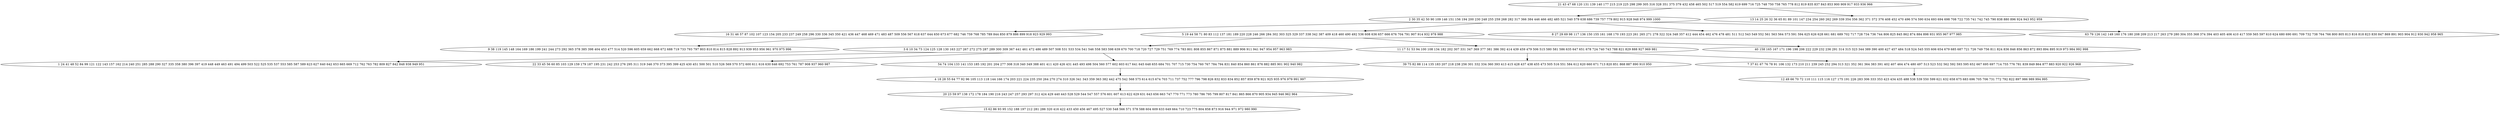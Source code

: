 digraph true_tree {
	"0" -> "1"
	"0" -> "2"
	"1" -> "3"
	"1" -> "4"
	"1" -> "5"
	"4" -> "6"
	"1" -> "7"
	"6" -> "8"
	"6" -> "9"
	"4" -> "10"
	"3" -> "11"
	"10" -> "12"
	"4" -> "13"
	"6" -> "14"
	"10" -> "15"
	"14" -> "16"
	"15" -> "17"
	"16" -> "18"
	"18" -> "19"
	"0" [label="21 43 47 68 120 131 139 140 177 215 219 225 298 299 305 316 328 351 375 379 432 458 465 502 517 519 554 582 619 699 716 725 748 750 758 765 778 812 819 835 837 843 853 900 909 917 933 936 966"];
	"1" [label="2 30 35 42 50 90 109 146 151 156 194 200 230 248 255 259 268 282 317 366 384 446 466 482 485 521 540 579 638 686 739 757 779 802 915 928 948 974 999 1000"];
	"2" [label="13 14 25 26 32 36 65 81 89 101 147 234 254 260 262 269 339 354 356 362 371 372 376 408 452 470 496 574 590 634 693 694 698 708 722 735 741 742 745 790 838 880 896 924 943 952 959"];
	"3" [label="16 31 46 57 87 102 107 123 154 205 233 237 249 258 296 330 336 345 350 421 436 447 468 469 471 483 487 509 556 567 618 637 644 650 673 677 682 746 759 768 785 789 844 850 879 886 899 918 923 929 993"];
	"4" [label="5 19 44 58 71 80 83 112 137 181 189 220 228 246 266 284 302 303 325 329 337 338 342 387 409 418 460 490 492 536 608 636 657 666 676 704 791 907 914 932 978 988"];
	"5" [label="8 27 29 69 98 117 136 150 155 161 168 170 193 223 261 265 271 278 322 324 348 357 412 444 454 462 476 478 481 511 512 543 549 552 561 563 564 573 591 594 625 626 628 661 681 689 702 717 728 734 736 744 806 825 845 862 874 884 898 931 955 967 977 985"];
	"6" [label="3 6 10 34 73 124 125 128 130 163 227 267 272 275 287 289 300 309 367 441 461 472 486 489 507 508 531 533 534 541 546 558 583 598 639 670 700 718 720 727 729 751 769 774 783 801 808 855 867 871 875 881 889 906 911 941 947 954 957 963 983"];
	"7" [label="63 79 126 142 149 160 176 180 208 209 213 217 263 279 280 304 355 368 374 394 403 405 406 410 417 559 565 597 610 624 680 690 691 709 732 738 764 766 800 805 813 816 818 823 830 847 869 891 903 904 912 930 942 958 965"];
	"8" [label="1 24 41 48 52 84 99 121 122 143 157 162 214 240 251 285 288 290 327 335 358 380 396 397 419 448 449 463 491 494 499 503 522 525 535 537 553 585 587 589 623 627 640 642 653 665 669 712 762 763 782 809 827 842 848 938 949 951"];
	"9" [label="22 33 45 56 60 85 103 129 159 179 187 195 231 242 253 276 295 311 319 346 370 373 395 399 425 430 451 500 501 510 526 569 570 572 600 611 616 630 646 692 753 761 787 908 937 960 987"];
	"10" [label="11 17 51 53 94 100 108 134 182 202 307 331 347 369 377 381 386 392 414 439 459 479 506 515 580 581 586 635 647 651 678 724 740 743 788 821 829 888 927 969 981"];
	"11" [label="9 38 119 145 148 164 169 186 199 241 244 273 292 365 378 385 398 404 453 477 514 520 596 605 659 662 668 672 688 719 733 793 797 803 810 814 815 828 892 913 939 953 956 961 970 975 996"];
	"12" [label="39 75 82 88 114 135 183 207 218 238 256 301 332 334 360 393 413 415 428 437 438 455 473 505 516 551 584 612 620 660 671 713 820 851 868 887 890 910 950"];
	"13" [label="40 158 165 167 171 196 198 206 222 229 232 236 291 314 315 323 344 389 390 400 427 457 484 518 524 545 555 606 654 679 685 687 721 726 749 756 811 824 836 846 856 863 872 893 894 895 919 973 984 992 998"];
	"14" [label="54 74 104 133 141 153 185 192 201 204 277 308 318 340 349 388 401 411 420 426 431 445 493 498 504 560 577 602 603 617 641 645 648 655 684 701 707 715 730 754 760 767 784 794 831 840 854 860 861 876 882 885 901 902 940 982"];
	"15" [label="7 37 61 67 76 78 91 106 132 173 210 211 239 245 252 294 313 321 352 361 364 383 391 402 407 464 474 480 497 513 523 532 562 592 593 595 652 667 695 697 714 755 776 781 839 849 864 877 883 920 922 926 968"];
	"16" [label="4 18 28 55 64 77 92 96 105 113 118 144 166 174 203 221 224 235 250 264 270 274 310 326 341 343 359 363 382 442 475 542 568 575 614 615 674 703 711 737 752 777 796 798 826 832 833 834 852 857 859 878 921 925 935 976 979 991 997"];
	"17" [label="12 49 66 70 72 110 111 115 116 127 175 191 226 283 306 333 353 423 434 435 488 538 539 550 599 621 632 658 675 683 696 705 706 731 772 792 822 897 986 989 994 995"];
	"18" [label="20 23 59 97 138 172 178 184 190 216 243 247 257 293 297 312 424 429 440 443 528 529 544 547 557 576 601 607 613 622 629 631 643 656 663 747 770 771 773 780 786 795 799 807 817 841 865 866 870 905 934 945 946 962 964"];
	"19" [label="15 62 86 93 95 152 188 197 212 281 286 320 416 422 433 450 456 467 495 527 530 548 566 571 578 588 604 609 633 649 664 710 723 775 804 858 873 916 944 971 972 980 990"];
}
